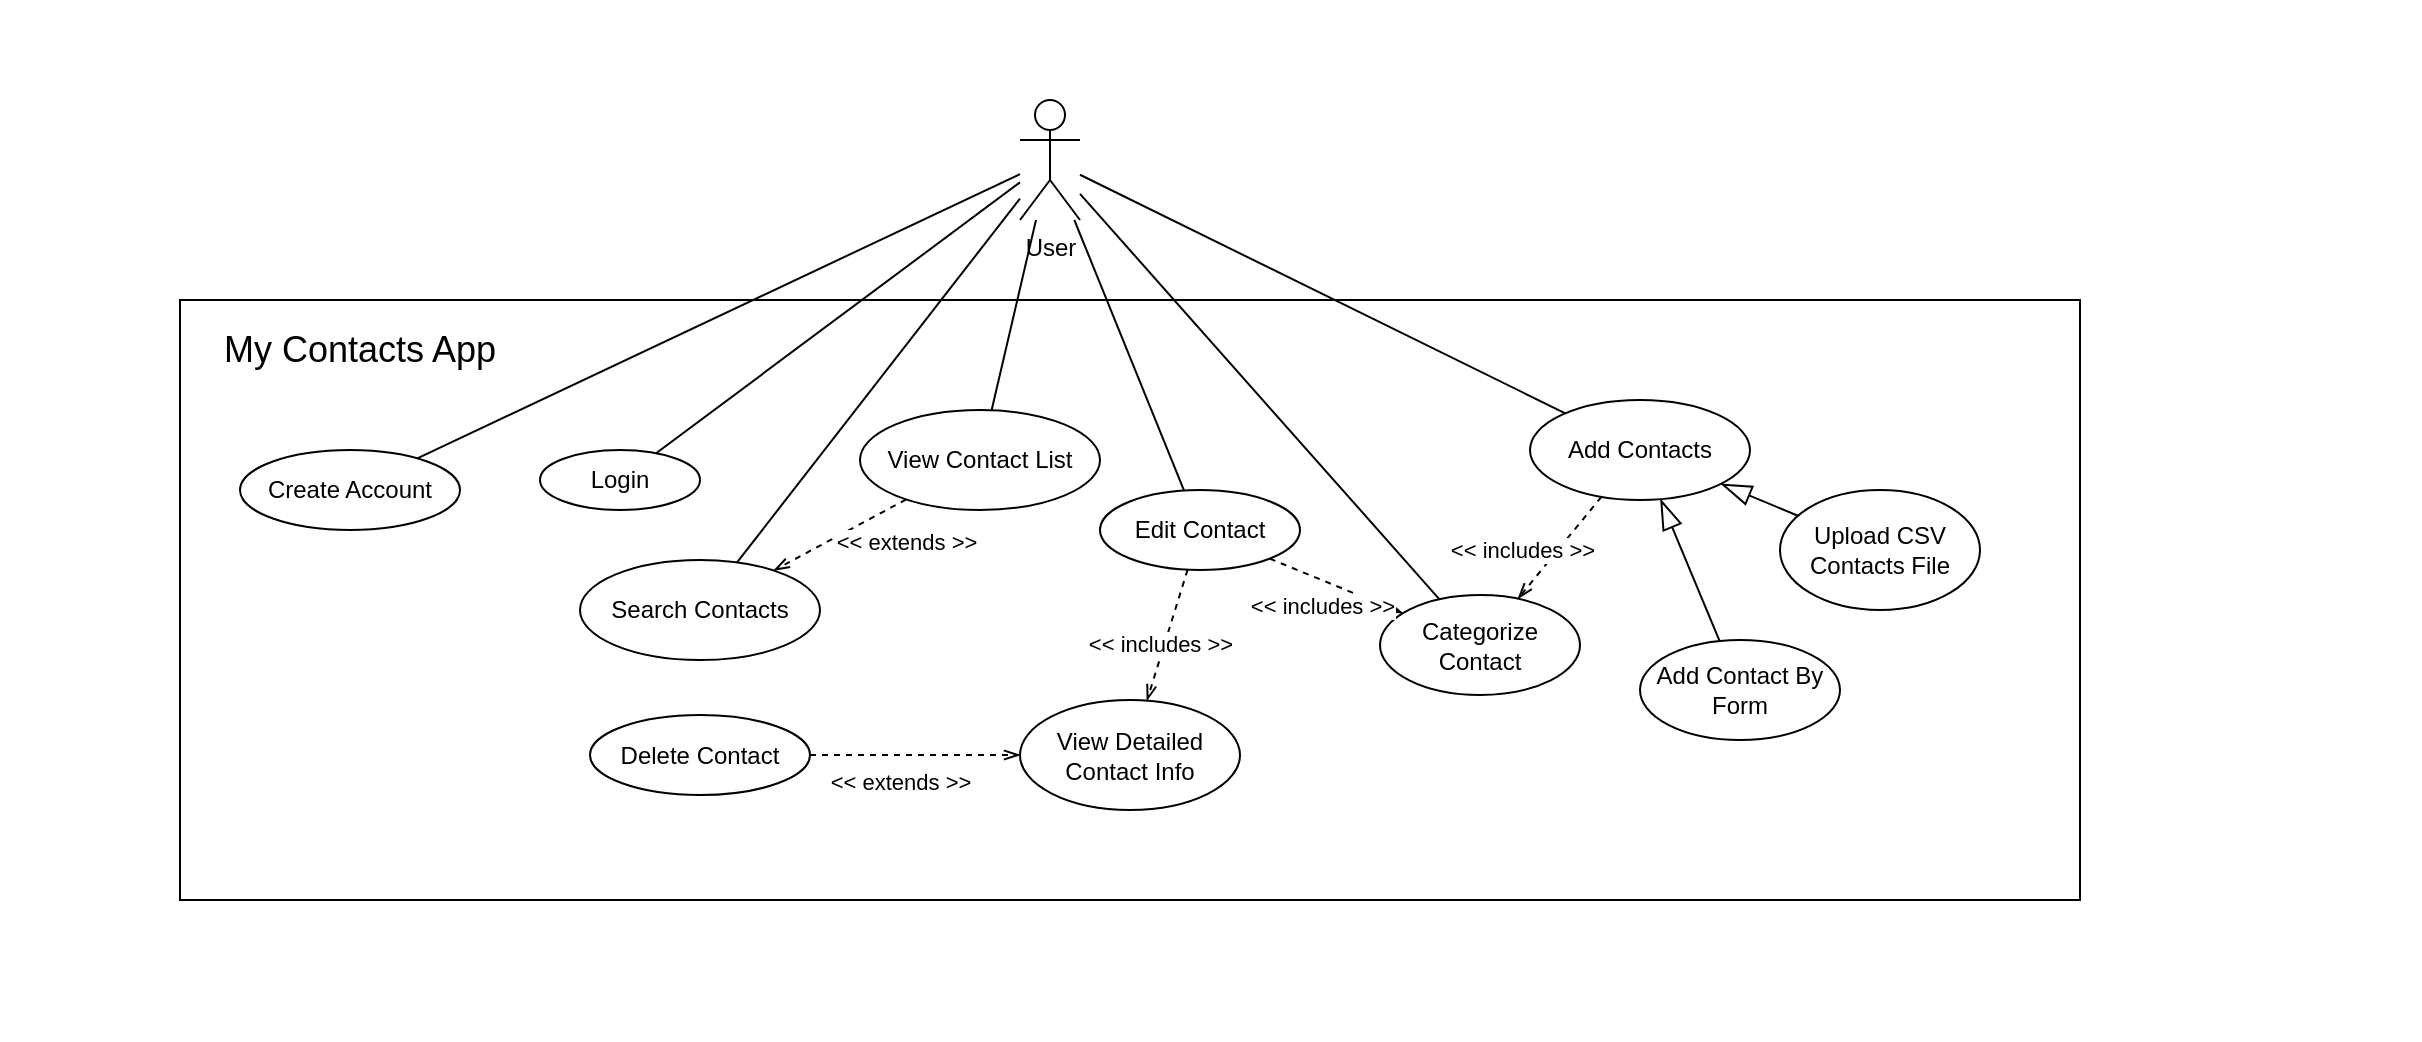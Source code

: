 <mxfile version="13.1.3" type="device"><diagram name="Page-1" id="929967ad-93f9-6ef4-fab6-5d389245f69c"><mxGraphModel dx="1422" dy="699" grid="1" gridSize="10" guides="1" tooltips="1" connect="1" arrows="1" fold="1" page="1" pageScale="1.5" pageWidth="1169" pageHeight="826" background="none" math="0" shadow="0"><root><mxCell id="0" style=";html=1;"/><mxCell id="1" style=";html=1;" parent="0"/><mxCell id="eOxVQfXll6ulXaDLbGGG-43" value="" style="rounded=0;whiteSpace=wrap;html=1;fillColor=none;fontSize=12;strokeColor=none;" parent="1" vertex="1"><mxGeometry x="270" y="160" width="1210" height="520" as="geometry"/></mxCell><mxCell id="eOxVQfXll6ulXaDLbGGG-24" value="" style="rounded=0;whiteSpace=wrap;html=1;fillColor=none;" parent="1" vertex="1"><mxGeometry x="360" y="310" width="950" height="300" as="geometry"/></mxCell><mxCell id="rtbVYv6mA3WnUyliPv15-2" value="&lt;div&gt;User&lt;/div&gt;&lt;div&gt;&lt;br&gt;&lt;/div&gt;" style="shape=umlActor;verticalLabelPosition=bottom;labelBackgroundColor=#ffffff;verticalAlign=top;html=1;outlineConnect=0;" parent="1" vertex="1"><mxGeometry x="780" y="210" width="30" height="60" as="geometry"/></mxCell><mxCell id="eOxVQfXll6ulXaDLbGGG-2" value="Add Contacts" style="ellipse;whiteSpace=wrap;html=1;" parent="1" vertex="1"><mxGeometry x="1035" y="360" width="110" height="50" as="geometry"/></mxCell><mxCell id="eOxVQfXll6ulXaDLbGGG-3" value="Upload CSV Contacts File" style="ellipse;whiteSpace=wrap;html=1;" parent="1" vertex="1"><mxGeometry x="1160" y="405" width="100" height="60" as="geometry"/></mxCell><mxCell id="eOxVQfXll6ulXaDLbGGG-5" value="Add Contact By Form" style="ellipse;whiteSpace=wrap;html=1;" parent="1" vertex="1"><mxGeometry x="1090" y="480" width="100" height="50" as="geometry"/></mxCell><mxCell id="eOxVQfXll6ulXaDLbGGG-6" value="" style="endArrow=blockThin;html=1;endFill=0;endSize=13;" parent="1" source="eOxVQfXll6ulXaDLbGGG-5" target="eOxVQfXll6ulXaDLbGGG-2" edge="1"><mxGeometry width="50" height="50" relative="1" as="geometry"><mxPoint x="850" y="530" as="sourcePoint"/><mxPoint x="900" y="480" as="targetPoint"/></mxGeometry></mxCell><mxCell id="eOxVQfXll6ulXaDLbGGG-7" value="" style="endArrow=blockThin;html=1;endFill=0;endSize=13;" parent="1" source="eOxVQfXll6ulXaDLbGGG-3" target="eOxVQfXll6ulXaDLbGGG-2" edge="1"><mxGeometry width="50" height="50" relative="1" as="geometry"><mxPoint x="1124.645" y="517.322" as="sourcePoint"/><mxPoint x="1105" y="450" as="targetPoint"/></mxGeometry></mxCell><mxCell id="eOxVQfXll6ulXaDLbGGG-16" value="View Contact List" style="ellipse;whiteSpace=wrap;html=1;" parent="1" vertex="1"><mxGeometry x="700" y="365" width="120" height="50" as="geometry"/></mxCell><mxCell id="eOxVQfXll6ulXaDLbGGG-17" value="Search Contacts" style="ellipse;whiteSpace=wrap;html=1;" parent="1" vertex="1"><mxGeometry x="560" y="440" width="120" height="50" as="geometry"/></mxCell><mxCell id="eOxVQfXll6ulXaDLbGGG-18" value="&amp;lt;&amp;lt; includes &amp;gt;&amp;gt;" style="endArrow=openThin;html=1;endFill=0;dashed=1;" parent="1" source="eOxVQfXll6ulXaDLbGGG-22" target="eOxVQfXll6ulXaDLbGGG-28" edge="1"><mxGeometry x="0.156" y="-2" width="50" height="50" relative="1" as="geometry"><mxPoint x="640" y="520" as="sourcePoint"/><mxPoint x="690" y="470" as="targetPoint"/><mxPoint as="offset"/></mxGeometry></mxCell><mxCell id="eOxVQfXll6ulXaDLbGGG-22" value="Edit Contact" style="ellipse;whiteSpace=wrap;html=1;" parent="1" vertex="1"><mxGeometry x="820" y="405" width="100" height="40" as="geometry"/></mxCell><mxCell id="eOxVQfXll6ulXaDLbGGG-23" value="Delete Contact" style="ellipse;whiteSpace=wrap;html=1;" parent="1" vertex="1"><mxGeometry x="565" y="517.5" width="110" height="40" as="geometry"/></mxCell><mxCell id="eOxVQfXll6ulXaDLbGGG-25" value="My Contacts App" style="text;html=1;strokeColor=none;fillColor=none;align=center;verticalAlign=middle;whiteSpace=wrap;rounded=0;fontSize=18;" parent="1" vertex="1"><mxGeometry x="360" y="310" width="180" height="50" as="geometry"/></mxCell><mxCell id="eOxVQfXll6ulXaDLbGGG-26" value="&lt;font style=&quot;font-size: 12px&quot;&gt;Create Account&lt;/font&gt;" style="ellipse;whiteSpace=wrap;html=1;fillColor=#ffffff;fontSize=12;" parent="1" vertex="1"><mxGeometry x="390" y="385" width="110" height="40" as="geometry"/></mxCell><mxCell id="eOxVQfXll6ulXaDLbGGG-27" value="Login" style="ellipse;whiteSpace=wrap;html=1;fillColor=#ffffff;fontSize=12;" parent="1" vertex="1"><mxGeometry x="540" y="385" width="80" height="30" as="geometry"/></mxCell><mxCell id="eOxVQfXll6ulXaDLbGGG-28" value="View Detailed Contact Info" style="ellipse;whiteSpace=wrap;html=1;fillColor=#ffffff;fontSize=12;" parent="1" vertex="1"><mxGeometry x="780" y="510" width="110" height="55" as="geometry"/></mxCell><mxCell id="eOxVQfXll6ulXaDLbGGG-29" value="&amp;lt;&amp;lt; extends &amp;gt;&amp;gt;" style="endArrow=openThin;html=1;endFill=0;dashed=1;" parent="1" source="eOxVQfXll6ulXaDLbGGG-16" target="eOxVQfXll6ulXaDLbGGG-17" edge="1"><mxGeometry x="-0.725" y="19" width="50" height="50" relative="1" as="geometry"><mxPoint x="750.608" y="486.342" as="sourcePoint"/><mxPoint x="719.474" y="448.647" as="targetPoint"/><mxPoint as="offset"/></mxGeometry></mxCell><mxCell id="eOxVQfXll6ulXaDLbGGG-30" value="&amp;lt;&amp;lt; extends &amp;gt;&amp;gt;" style="endArrow=openThin;html=1;endFill=0;dashed=1;" parent="1" source="eOxVQfXll6ulXaDLbGGG-23" target="eOxVQfXll6ulXaDLbGGG-28" edge="1"><mxGeometry x="-0.143" y="-12" width="50" height="50" relative="1" as="geometry"><mxPoint x="820" y="630" as="sourcePoint"/><mxPoint x="865.754" y="581.766" as="targetPoint"/><mxPoint y="1" as="offset"/></mxGeometry></mxCell><mxCell id="eOxVQfXll6ulXaDLbGGG-31" value="Categorize Contact" style="ellipse;whiteSpace=wrap;html=1;fillColor=#ffffff;fontSize=12;" parent="1" vertex="1"><mxGeometry x="960" y="457.5" width="100" height="50" as="geometry"/></mxCell><mxCell id="eOxVQfXll6ulXaDLbGGG-32" value="&amp;lt;&amp;lt; includes &amp;gt;&amp;gt;" style="endArrow=openThin;html=1;endFill=0;dashed=1;" parent="1" source="eOxVQfXll6ulXaDLbGGG-22" target="eOxVQfXll6ulXaDLbGGG-31" edge="1"><mxGeometry x="-0.067" y="-12" width="50" height="50" relative="1" as="geometry"><mxPoint x="815.355" y="615.858" as="sourcePoint"/><mxPoint x="865.754" y="581.766" as="targetPoint"/><mxPoint as="offset"/></mxGeometry></mxCell><mxCell id="eOxVQfXll6ulXaDLbGGG-33" value="&amp;lt;&amp;lt; includes &amp;gt;&amp;gt;" style="endArrow=openThin;html=1;endFill=0;dashed=1;" parent="1" source="eOxVQfXll6ulXaDLbGGG-2" target="eOxVQfXll6ulXaDLbGGG-31" edge="1"><mxGeometry x="0.378" y="-14" width="50" height="50" relative="1" as="geometry"><mxPoint x="944.246" y="543.234" as="sourcePoint"/><mxPoint x="964.645" y="512.678" as="targetPoint"/><mxPoint as="offset"/></mxGeometry></mxCell><mxCell id="eOxVQfXll6ulXaDLbGGG-34" value="" style="endArrow=none;html=1;fontSize=12;" parent="1" source="eOxVQfXll6ulXaDLbGGG-26" target="rtbVYv6mA3WnUyliPv15-2" edge="1"><mxGeometry width="50" height="50" relative="1" as="geometry"><mxPoint x="720" y="320" as="sourcePoint"/><mxPoint x="770" y="270" as="targetPoint"/></mxGeometry></mxCell><mxCell id="eOxVQfXll6ulXaDLbGGG-36" value="" style="endArrow=none;html=1;fontSize=12;" parent="1" source="eOxVQfXll6ulXaDLbGGG-27" target="rtbVYv6mA3WnUyliPv15-2" edge="1"><mxGeometry width="50" height="50" relative="1" as="geometry"><mxPoint x="488.716" y="399.199" as="sourcePoint"/><mxPoint x="790" y="257.071" as="targetPoint"/></mxGeometry></mxCell><mxCell id="eOxVQfXll6ulXaDLbGGG-37" value="" style="endArrow=none;html=1;fontSize=12;" parent="1" source="eOxVQfXll6ulXaDLbGGG-17" target="rtbVYv6mA3WnUyliPv15-2" edge="1"><mxGeometry width="50" height="50" relative="1" as="geometry"><mxPoint x="850" y="530" as="sourcePoint"/><mxPoint x="900" y="480" as="targetPoint"/></mxGeometry></mxCell><mxCell id="eOxVQfXll6ulXaDLbGGG-38" value="" style="endArrow=none;html=1;fontSize=12;" parent="1" source="rtbVYv6mA3WnUyliPv15-2" target="eOxVQfXll6ulXaDLbGGG-16" edge="1"><mxGeometry width="50" height="50" relative="1" as="geometry"><mxPoint x="850" y="530" as="sourcePoint"/><mxPoint x="900" y="480" as="targetPoint"/></mxGeometry></mxCell><mxCell id="eOxVQfXll6ulXaDLbGGG-40" value="" style="endArrow=none;html=1;fontSize=12;" parent="1" source="eOxVQfXll6ulXaDLbGGG-22" target="rtbVYv6mA3WnUyliPv15-2" edge="1"><mxGeometry width="50" height="50" relative="1" as="geometry"><mxPoint x="850" y="530" as="sourcePoint"/><mxPoint x="900" y="480" as="targetPoint"/></mxGeometry></mxCell><mxCell id="eOxVQfXll6ulXaDLbGGG-41" value="" style="endArrow=none;html=1;fontSize=12;" parent="1" source="eOxVQfXll6ulXaDLbGGG-2" target="rtbVYv6mA3WnUyliPv15-2" edge="1"><mxGeometry width="50" height="50" relative="1" as="geometry"><mxPoint x="850" y="530" as="sourcePoint"/><mxPoint x="900" y="480" as="targetPoint"/></mxGeometry></mxCell><mxCell id="eOxVQfXll6ulXaDLbGGG-42" value="" style="endArrow=none;html=1;fontSize=12;" parent="1" source="eOxVQfXll6ulXaDLbGGG-31" target="rtbVYv6mA3WnUyliPv15-2" edge="1"><mxGeometry width="50" height="50" relative="1" as="geometry"><mxPoint x="850" y="530" as="sourcePoint"/><mxPoint x="900" y="480" as="targetPoint"/></mxGeometry></mxCell></root></mxGraphModel></diagram></mxfile>